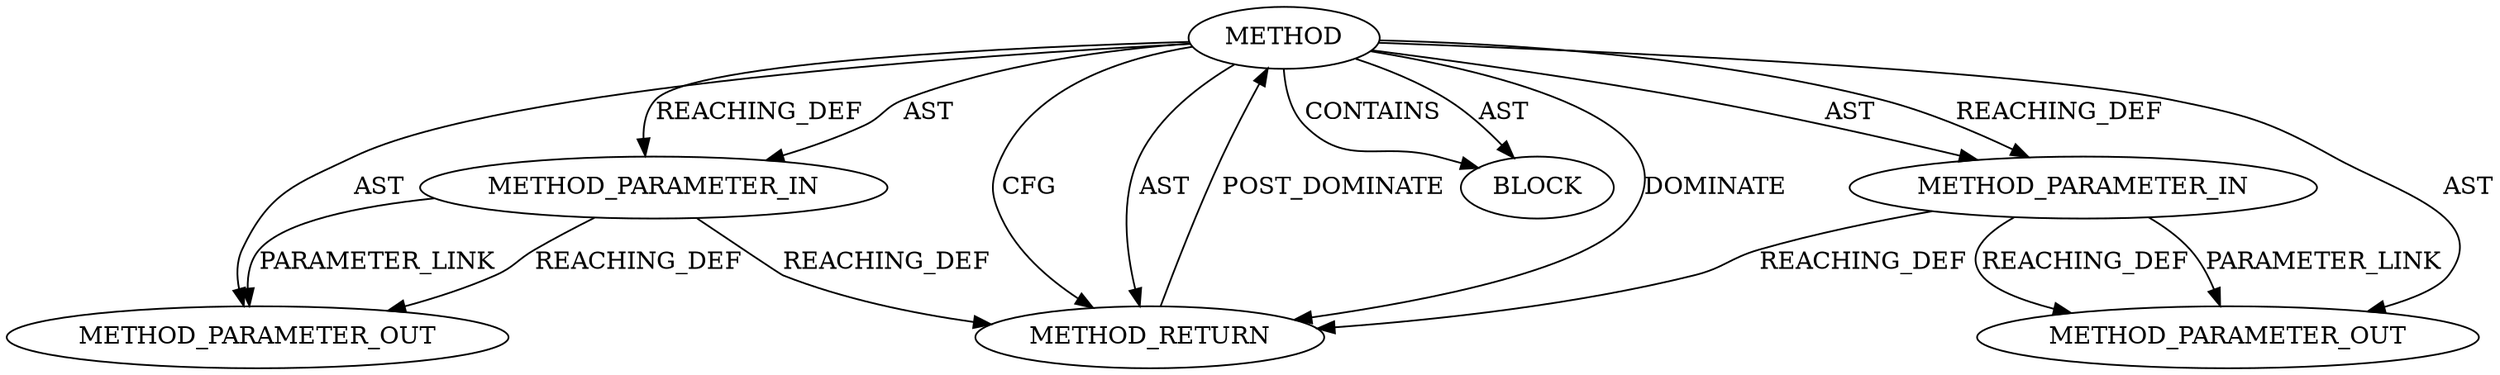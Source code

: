 digraph {
  20744 [label=METHOD AST_PARENT_TYPE="NAMESPACE_BLOCK" AST_PARENT_FULL_NAME="<global>" ORDER=0 CODE="<empty>" FULL_NAME="smp_store_mb" IS_EXTERNAL=true FILENAME="<empty>" SIGNATURE="" NAME="smp_store_mb"]
  20745 [label=METHOD_PARAMETER_IN ORDER=1 CODE="p1" IS_VARIADIC=false TYPE_FULL_NAME="ANY" EVALUATION_STRATEGY="BY_VALUE" INDEX=1 NAME="p1"]
  20748 [label=METHOD_RETURN ORDER=2 CODE="RET" TYPE_FULL_NAME="ANY" EVALUATION_STRATEGY="BY_VALUE"]
  22301 [label=METHOD_PARAMETER_OUT ORDER=1 CODE="p1" IS_VARIADIC=false TYPE_FULL_NAME="ANY" EVALUATION_STRATEGY="BY_VALUE" INDEX=1 NAME="p1"]
  20747 [label=BLOCK ORDER=1 ARGUMENT_INDEX=1 CODE="<empty>" TYPE_FULL_NAME="ANY"]
  20746 [label=METHOD_PARAMETER_IN ORDER=2 CODE="p2" IS_VARIADIC=false TYPE_FULL_NAME="ANY" EVALUATION_STRATEGY="BY_VALUE" INDEX=2 NAME="p2"]
  22302 [label=METHOD_PARAMETER_OUT ORDER=2 CODE="p2" IS_VARIADIC=false TYPE_FULL_NAME="ANY" EVALUATION_STRATEGY="BY_VALUE" INDEX=2 NAME="p2"]
  20744 -> 20745 [label=REACHING_DEF VARIABLE=""]
  20744 -> 20747 [label=AST ]
  20745 -> 22301 [label=PARAMETER_LINK ]
  20746 -> 22302 [label=REACHING_DEF VARIABLE="p2"]
  20745 -> 20748 [label=REACHING_DEF VARIABLE="p1"]
  20748 -> 20744 [label=POST_DOMINATE ]
  20744 -> 20745 [label=AST ]
  20744 -> 20748 [label=CFG ]
  20744 -> 20747 [label=CONTAINS ]
  20746 -> 20748 [label=REACHING_DEF VARIABLE="p2"]
  20745 -> 22301 [label=REACHING_DEF VARIABLE="p1"]
  20744 -> 20748 [label=AST ]
  20744 -> 20746 [label=AST ]
  20744 -> 22301 [label=AST ]
  20744 -> 20746 [label=REACHING_DEF VARIABLE=""]
  20744 -> 22302 [label=AST ]
  20746 -> 22302 [label=PARAMETER_LINK ]
  20744 -> 20748 [label=DOMINATE ]
}
